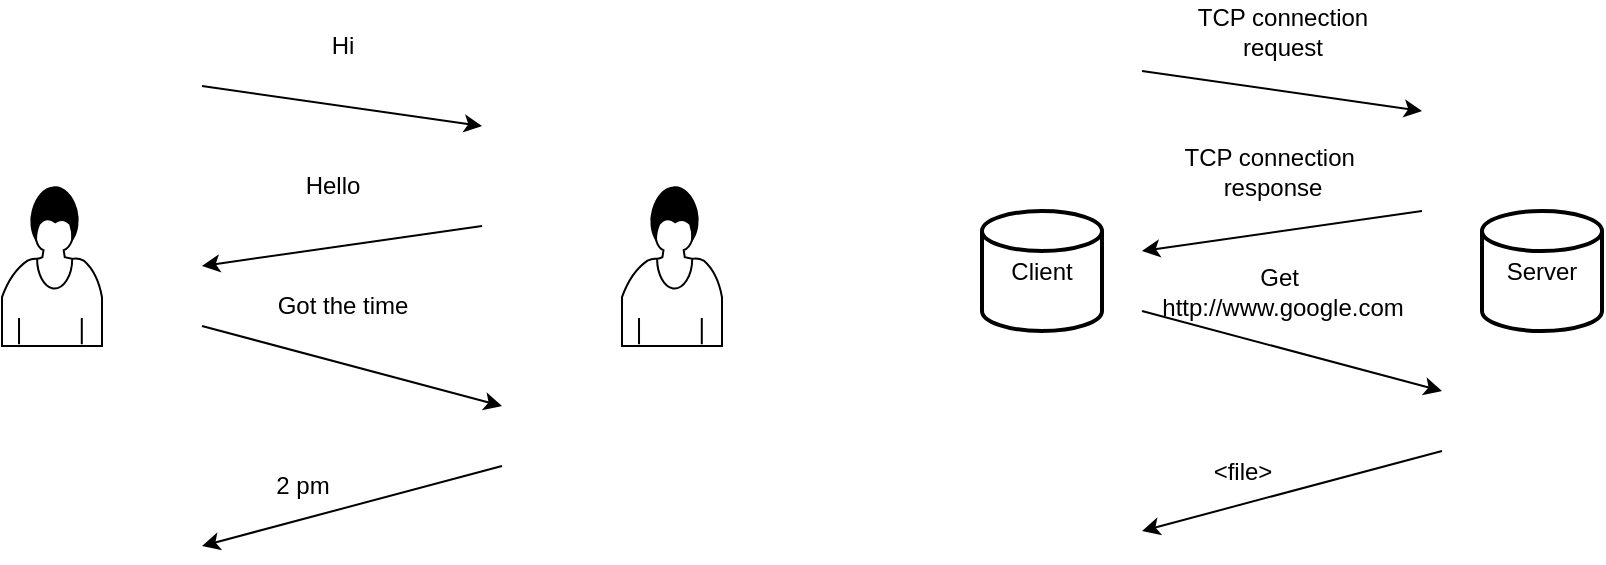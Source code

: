 <mxfile version="13.5.3" type="github">
  <diagram id="k36oa7XVhuK-ZIalYfKy" name="Page-1">
    <mxGraphModel dx="2893" dy="1154" grid="1" gridSize="10" guides="1" tooltips="1" connect="1" arrows="1" fold="1" page="1" pageScale="1" pageWidth="827" pageHeight="1169" math="0" shadow="0">
      <root>
        <mxCell id="0" />
        <mxCell id="1" parent="0" />
        <mxCell id="zHB8vQPY06_qD0cEYGk--1" value="" style="shape=mxgraph.bpmn.user_task;html=1;outlineConnect=0;" vertex="1" parent="1">
          <mxGeometry x="-10" y="350" width="50" height="80" as="geometry" />
        </mxCell>
        <mxCell id="zHB8vQPY06_qD0cEYGk--2" value="" style="shape=mxgraph.bpmn.user_task;html=1;outlineConnect=0;" vertex="1" parent="1">
          <mxGeometry x="300" y="350" width="50" height="80" as="geometry" />
        </mxCell>
        <mxCell id="zHB8vQPY06_qD0cEYGk--3" value="" style="endArrow=classic;html=1;" edge="1" parent="1">
          <mxGeometry width="50" height="50" relative="1" as="geometry">
            <mxPoint x="90" y="300" as="sourcePoint" />
            <mxPoint x="230" y="320" as="targetPoint" />
          </mxGeometry>
        </mxCell>
        <mxCell id="zHB8vQPY06_qD0cEYGk--4" value="" style="endArrow=classic;html=1;" edge="1" parent="1">
          <mxGeometry width="50" height="50" relative="1" as="geometry">
            <mxPoint x="230" y="370" as="sourcePoint" />
            <mxPoint x="90" y="390" as="targetPoint" />
          </mxGeometry>
        </mxCell>
        <mxCell id="zHB8vQPY06_qD0cEYGk--5" value="Hi" style="text;html=1;align=center;verticalAlign=middle;resizable=0;points=[];autosize=1;" vertex="1" parent="1">
          <mxGeometry x="145" y="270" width="30" height="20" as="geometry" />
        </mxCell>
        <mxCell id="zHB8vQPY06_qD0cEYGk--6" value="Hello" style="text;html=1;align=center;verticalAlign=middle;resizable=0;points=[];autosize=1;" vertex="1" parent="1">
          <mxGeometry x="135" y="340" width="40" height="20" as="geometry" />
        </mxCell>
        <mxCell id="zHB8vQPY06_qD0cEYGk--7" value="" style="endArrow=classic;html=1;" edge="1" parent="1">
          <mxGeometry width="50" height="50" relative="1" as="geometry">
            <mxPoint x="90" y="420" as="sourcePoint" />
            <mxPoint x="240" y="460" as="targetPoint" />
          </mxGeometry>
        </mxCell>
        <mxCell id="zHB8vQPY06_qD0cEYGk--8" value="" style="endArrow=classic;html=1;" edge="1" parent="1">
          <mxGeometry width="50" height="50" relative="1" as="geometry">
            <mxPoint x="240" y="490" as="sourcePoint" />
            <mxPoint x="90" y="530" as="targetPoint" />
          </mxGeometry>
        </mxCell>
        <mxCell id="zHB8vQPY06_qD0cEYGk--9" value="Got the time" style="text;html=1;align=center;verticalAlign=middle;resizable=0;points=[];autosize=1;" vertex="1" parent="1">
          <mxGeometry x="120" y="400" width="80" height="20" as="geometry" />
        </mxCell>
        <mxCell id="zHB8vQPY06_qD0cEYGk--10" value="2 pm" style="text;html=1;align=center;verticalAlign=middle;resizable=0;points=[];autosize=1;" vertex="1" parent="1">
          <mxGeometry x="120" y="490" width="40" height="20" as="geometry" />
        </mxCell>
        <mxCell id="zHB8vQPY06_qD0cEYGk--11" value="Client" style="strokeWidth=2;html=1;shape=mxgraph.flowchart.database;whiteSpace=wrap;" vertex="1" parent="1">
          <mxGeometry x="480" y="362.5" width="60" height="60" as="geometry" />
        </mxCell>
        <mxCell id="zHB8vQPY06_qD0cEYGk--12" value="Server" style="strokeWidth=2;html=1;shape=mxgraph.flowchart.database;whiteSpace=wrap;" vertex="1" parent="1">
          <mxGeometry x="730" y="362.5" width="60" height="60" as="geometry" />
        </mxCell>
        <mxCell id="zHB8vQPY06_qD0cEYGk--13" value="" style="endArrow=classic;html=1;" edge="1" parent="1">
          <mxGeometry width="50" height="50" relative="1" as="geometry">
            <mxPoint x="560" y="292.5" as="sourcePoint" />
            <mxPoint x="700" y="312.5" as="targetPoint" />
          </mxGeometry>
        </mxCell>
        <mxCell id="zHB8vQPY06_qD0cEYGk--14" value="" style="endArrow=classic;html=1;" edge="1" parent="1">
          <mxGeometry width="50" height="50" relative="1" as="geometry">
            <mxPoint x="700" y="362.5" as="sourcePoint" />
            <mxPoint x="560" y="382.5" as="targetPoint" />
          </mxGeometry>
        </mxCell>
        <mxCell id="zHB8vQPY06_qD0cEYGk--15" value="TCP connection&lt;br&gt;request" style="text;html=1;align=center;verticalAlign=middle;resizable=0;points=[];autosize=1;" vertex="1" parent="1">
          <mxGeometry x="580" y="257.5" width="100" height="30" as="geometry" />
        </mxCell>
        <mxCell id="zHB8vQPY06_qD0cEYGk--16" value="TCP connection&amp;nbsp;&lt;br&gt;response" style="text;html=1;align=center;verticalAlign=middle;resizable=0;points=[];autosize=1;" vertex="1" parent="1">
          <mxGeometry x="575" y="327.5" width="100" height="30" as="geometry" />
        </mxCell>
        <mxCell id="zHB8vQPY06_qD0cEYGk--17" value="" style="endArrow=classic;html=1;" edge="1" parent="1">
          <mxGeometry width="50" height="50" relative="1" as="geometry">
            <mxPoint x="560" y="412.5" as="sourcePoint" />
            <mxPoint x="710" y="452.5" as="targetPoint" />
          </mxGeometry>
        </mxCell>
        <mxCell id="zHB8vQPY06_qD0cEYGk--18" value="" style="endArrow=classic;html=1;" edge="1" parent="1">
          <mxGeometry width="50" height="50" relative="1" as="geometry">
            <mxPoint x="710" y="482.5" as="sourcePoint" />
            <mxPoint x="560" y="522.5" as="targetPoint" />
          </mxGeometry>
        </mxCell>
        <mxCell id="zHB8vQPY06_qD0cEYGk--19" value="Get&amp;nbsp;&lt;br&gt;http://www.google.com" style="text;html=1;align=center;verticalAlign=middle;resizable=0;points=[];autosize=1;" vertex="1" parent="1">
          <mxGeometry x="560" y="387.5" width="140" height="30" as="geometry" />
        </mxCell>
        <mxCell id="zHB8vQPY06_qD0cEYGk--20" value="&amp;lt;file&amp;gt;" style="text;html=1;align=center;verticalAlign=middle;resizable=0;points=[];autosize=1;" vertex="1" parent="1">
          <mxGeometry x="590" y="482.5" width="40" height="20" as="geometry" />
        </mxCell>
      </root>
    </mxGraphModel>
  </diagram>
</mxfile>

